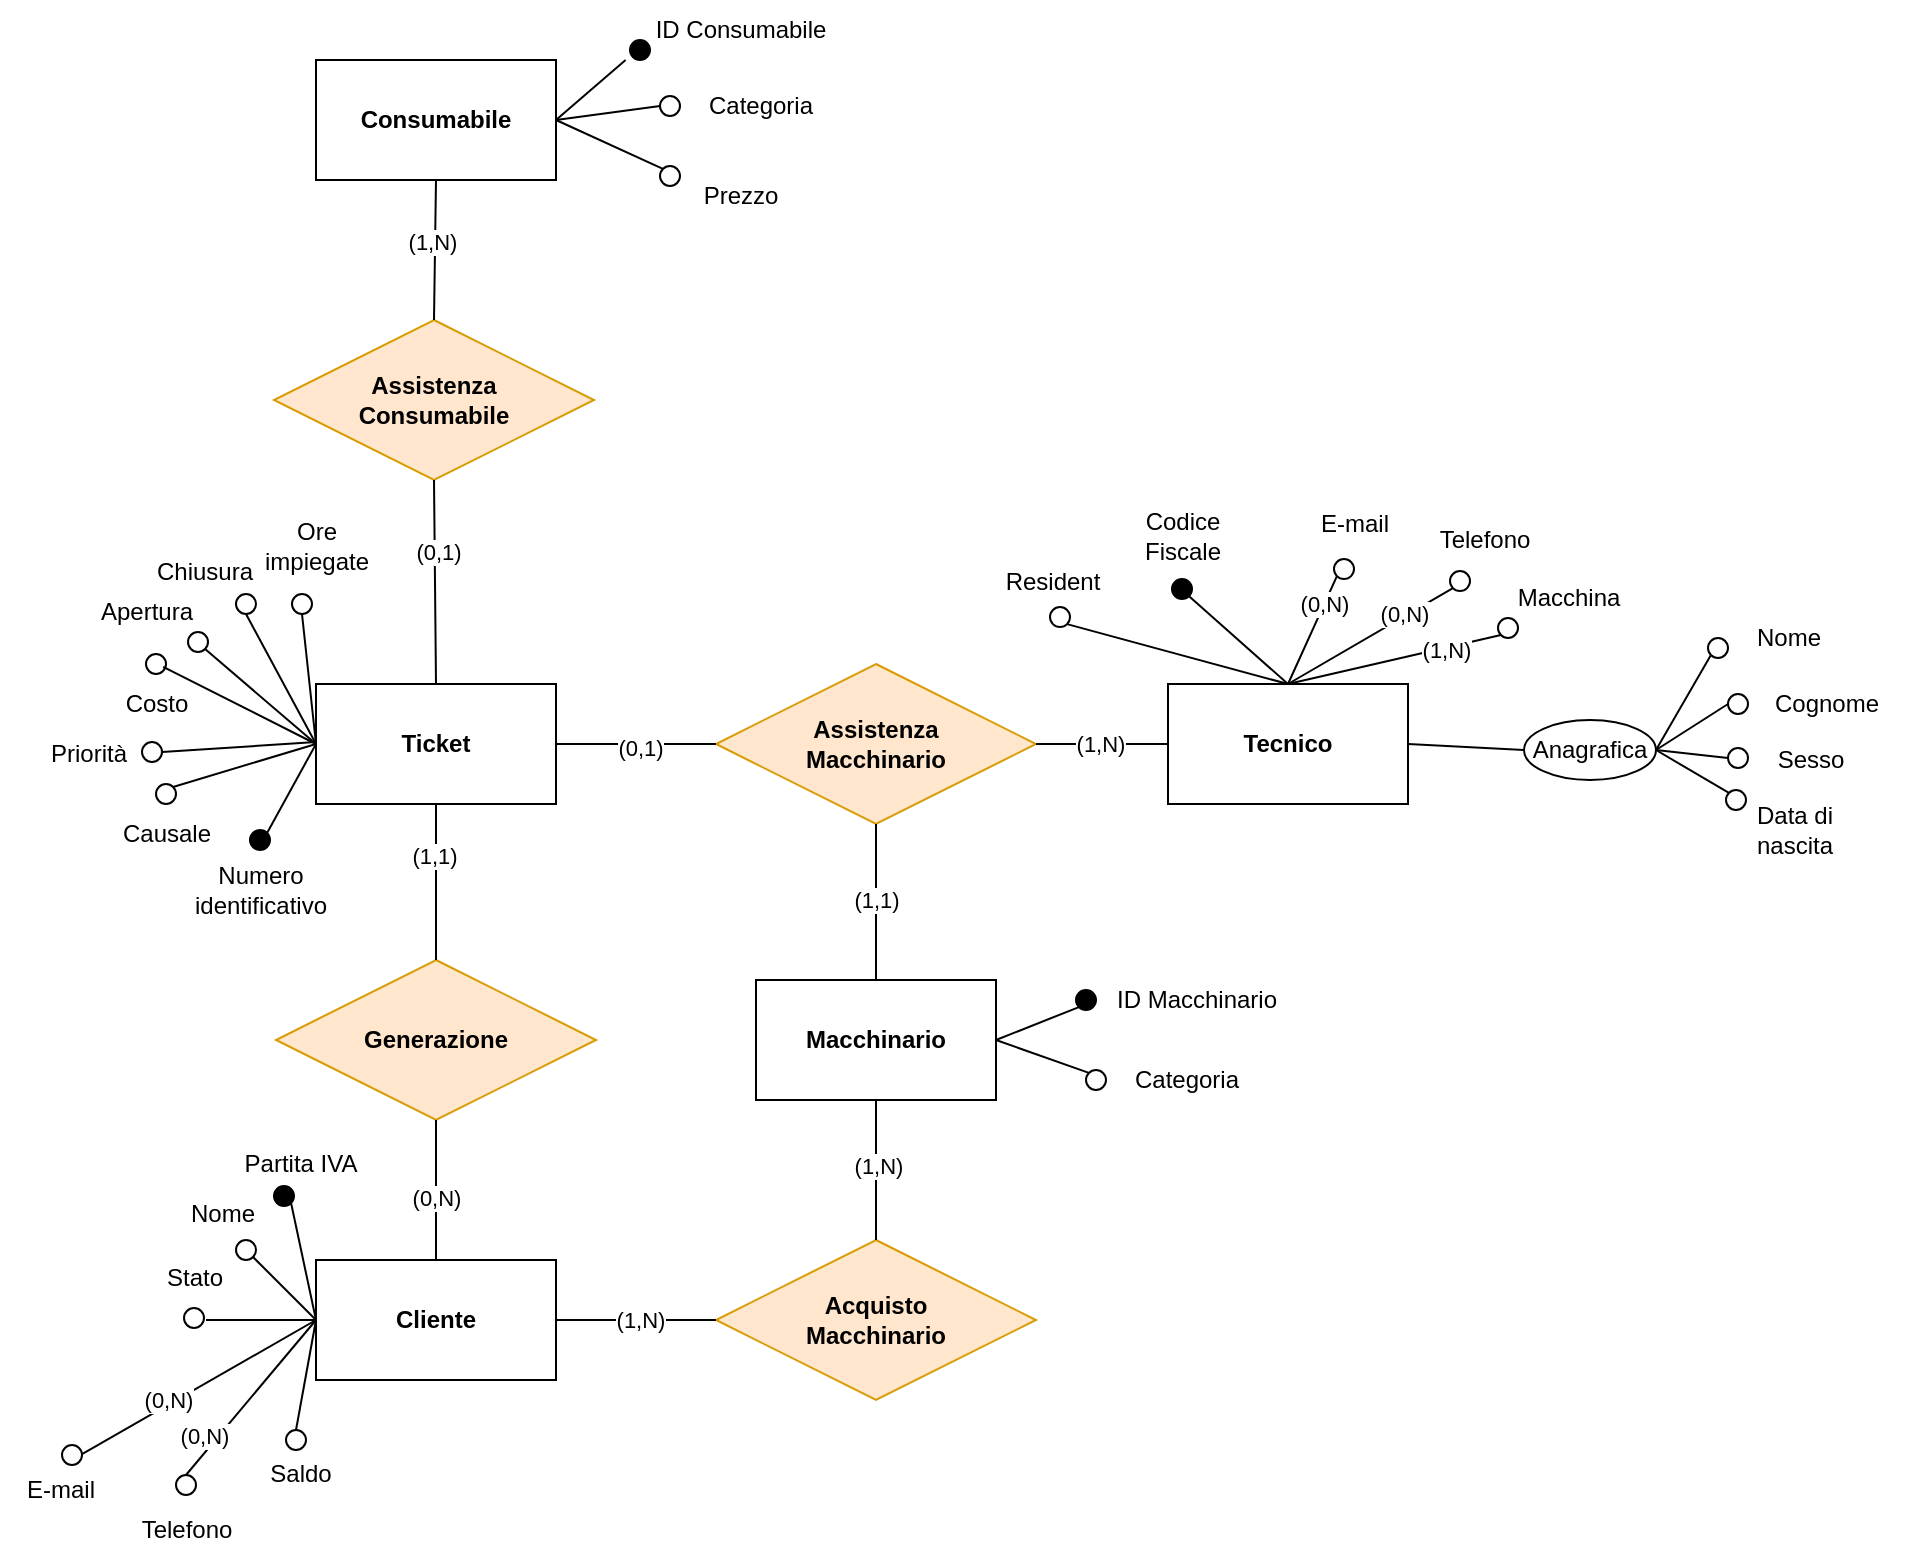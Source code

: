 <mxfile version="20.2.3" type="device"><diagram id="x6qQiDnha6vPQo-yc7hK" name="Pagina-1"><mxGraphModel dx="1038" dy="641" grid="1" gridSize="10" guides="1" tooltips="1" connect="1" arrows="1" fold="1" page="1" pageScale="1" pageWidth="827" pageHeight="1169" math="0" shadow="0"><root><mxCell id="0"/><mxCell id="1" parent="0"/><mxCell id="Xlk7g6zEir8Nkypj5E2V-1" value="&lt;b&gt;Cliente&lt;/b&gt;" style="rounded=0;whiteSpace=wrap;html=1;" parent="1" vertex="1"><mxGeometry x="208" y="960" width="120" height="60" as="geometry"/></mxCell><mxCell id="Xlk7g6zEir8Nkypj5E2V-2" value="&lt;b&gt;Ticket&lt;/b&gt;" style="rounded=0;whiteSpace=wrap;html=1;" parent="1" vertex="1"><mxGeometry x="208" y="672" width="120" height="60" as="geometry"/></mxCell><mxCell id="Xlk7g6zEir8Nkypj5E2V-3" value="&lt;b&gt;Tecnico&lt;/b&gt;" style="rounded=0;whiteSpace=wrap;html=1;" parent="1" vertex="1"><mxGeometry x="634" y="672" width="120" height="60" as="geometry"/></mxCell><mxCell id="Xlk7g6zEir8Nkypj5E2V-4" value="&lt;b&gt;Generazione&lt;/b&gt;" style="rhombus;whiteSpace=wrap;html=1;fillColor=#ffe6cc;strokeColor=#d79b00;" parent="1" vertex="1"><mxGeometry x="188" y="810" width="160" height="80" as="geometry"/></mxCell><mxCell id="Xlk7g6zEir8Nkypj5E2V-5" value="" style="endArrow=none;html=1;rounded=0;exitX=0.5;exitY=0;exitDx=0;exitDy=0;entryX=0.5;entryY=1;entryDx=0;entryDy=0;" parent="1" source="Xlk7g6zEir8Nkypj5E2V-1" target="Xlk7g6zEir8Nkypj5E2V-4" edge="1"><mxGeometry width="50" height="50" relative="1" as="geometry"><mxPoint x="267.5" y="950" as="sourcePoint"/><mxPoint x="267.5" y="900" as="targetPoint"/></mxGeometry></mxCell><mxCell id="Xlk7g6zEir8Nkypj5E2V-6" value="(0,N)" style="edgeLabel;html=1;align=center;verticalAlign=middle;resizable=0;points=[];" parent="Xlk7g6zEir8Nkypj5E2V-5" vertex="1" connectable="0"><mxGeometry x="-0.469" y="2" relative="1" as="geometry"><mxPoint x="2" y="-13" as="offset"/></mxGeometry></mxCell><mxCell id="Xlk7g6zEir8Nkypj5E2V-7" value="&lt;b&gt;Assistenza&lt;br&gt;Consumabile&lt;br&gt;&lt;/b&gt;" style="rhombus;whiteSpace=wrap;html=1;fillColor=#ffe6cc;strokeColor=#d79b00;" parent="1" vertex="1"><mxGeometry x="187" y="490" width="160" height="80" as="geometry"/></mxCell><mxCell id="Xlk7g6zEir8Nkypj5E2V-8" value="" style="endArrow=none;html=1;rounded=0;entryX=0.5;entryY=1;entryDx=0;entryDy=0;exitX=0.5;exitY=0;exitDx=0;exitDy=0;" parent="1" source="Xlk7g6zEir8Nkypj5E2V-4" target="Xlk7g6zEir8Nkypj5E2V-2" edge="1"><mxGeometry width="50" height="50" relative="1" as="geometry"><mxPoint x="478" y="860" as="sourcePoint"/><mxPoint x="528" y="810" as="targetPoint"/></mxGeometry></mxCell><mxCell id="Xlk7g6zEir8Nkypj5E2V-9" value="(1,1)" style="edgeLabel;html=1;align=center;verticalAlign=middle;resizable=0;points=[];" parent="Xlk7g6zEir8Nkypj5E2V-8" vertex="1" connectable="0"><mxGeometry x="0.349" y="1" relative="1" as="geometry"><mxPoint as="offset"/></mxGeometry></mxCell><mxCell id="Xlk7g6zEir8Nkypj5E2V-10" value="&lt;b&gt;Acquisto&lt;br&gt;Macchinario&lt;br&gt;&lt;/b&gt;" style="rhombus;whiteSpace=wrap;html=1;fillColor=#ffe6cc;strokeColor=#d79b00;" parent="1" vertex="1"><mxGeometry x="408" y="950" width="160" height="80" as="geometry"/></mxCell><mxCell id="Xlk7g6zEir8Nkypj5E2V-11" value="" style="endArrow=none;html=1;rounded=0;entryX=1;entryY=0.5;entryDx=0;entryDy=0;exitX=0;exitY=0.5;exitDx=0;exitDy=0;" parent="1" source="Xlk7g6zEir8Nkypj5E2V-10" target="Xlk7g6zEir8Nkypj5E2V-1" edge="1"><mxGeometry width="50" height="50" relative="1" as="geometry"><mxPoint x="488" y="980" as="sourcePoint"/><mxPoint x="538" y="930" as="targetPoint"/></mxGeometry></mxCell><mxCell id="Xlk7g6zEir8Nkypj5E2V-12" value="(1,N)" style="edgeLabel;html=1;align=center;verticalAlign=middle;resizable=0;points=[];" parent="Xlk7g6zEir8Nkypj5E2V-11" vertex="1" connectable="0"><mxGeometry x="-0.425" y="2" relative="1" as="geometry"><mxPoint x="-15" y="-2" as="offset"/></mxGeometry></mxCell><mxCell id="Xlk7g6zEir8Nkypj5E2V-13" value="" style="ellipse;whiteSpace=wrap;html=1;aspect=fixed;" parent="1" vertex="1"><mxGeometry x="593" y="865" width="10" height="10" as="geometry"/></mxCell><mxCell id="Xlk7g6zEir8Nkypj5E2V-14" value="" style="ellipse;whiteSpace=wrap;html=1;aspect=fixed;fillColor=#000000;" parent="1" vertex="1"><mxGeometry x="588" y="825" width="10" height="10" as="geometry"/></mxCell><mxCell id="Xlk7g6zEir8Nkypj5E2V-15" value="ID Macchinario" style="text;html=1;align=center;verticalAlign=middle;resizable=0;points=[];autosize=1;strokeColor=none;fillColor=none;" parent="1" vertex="1"><mxGeometry x="598" y="815" width="100" height="30" as="geometry"/></mxCell><mxCell id="Xlk7g6zEir8Nkypj5E2V-16" value="Categoria" style="text;html=1;align=center;verticalAlign=middle;resizable=0;points=[];autosize=1;strokeColor=none;fillColor=none;" parent="1" vertex="1"><mxGeometry x="603" y="855" width="80" height="30" as="geometry"/></mxCell><mxCell id="Xlk7g6zEir8Nkypj5E2V-17" value="" style="ellipse;whiteSpace=wrap;html=1;aspect=fixed;" parent="1" vertex="1"><mxGeometry x="380" y="378" width="10" height="10" as="geometry"/></mxCell><mxCell id="Xlk7g6zEir8Nkypj5E2V-18" value="Prezzo" style="text;html=1;align=center;verticalAlign=middle;resizable=0;points=[];autosize=1;strokeColor=none;fillColor=none;" parent="1" vertex="1"><mxGeometry x="390" y="413" width="60" height="30" as="geometry"/></mxCell><mxCell id="Xlk7g6zEir8Nkypj5E2V-19" value="&lt;b&gt;Macchinario&lt;/b&gt;" style="rounded=0;whiteSpace=wrap;html=1;" parent="1" vertex="1"><mxGeometry x="428" y="820" width="120" height="60" as="geometry"/></mxCell><mxCell id="Xlk7g6zEir8Nkypj5E2V-20" value="" style="ellipse;whiteSpace=wrap;html=1;aspect=fixed;fillColor=#000000;" parent="1" vertex="1"><mxGeometry x="636" y="619.53" width="10" height="10" as="geometry"/></mxCell><mxCell id="Xlk7g6zEir8Nkypj5E2V-21" value="" style="ellipse;whiteSpace=wrap;html=1;aspect=fixed;" parent="1" vertex="1"><mxGeometry x="904" y="649" width="10" height="10" as="geometry"/></mxCell><mxCell id="Xlk7g6zEir8Nkypj5E2V-22" value="" style="ellipse;whiteSpace=wrap;html=1;aspect=fixed;" parent="1" vertex="1"><mxGeometry x="914" y="677" width="10" height="10" as="geometry"/></mxCell><mxCell id="Xlk7g6zEir8Nkypj5E2V-23" value="Codice&lt;br&gt;Fiscale" style="text;html=1;align=center;verticalAlign=middle;resizable=0;points=[];autosize=1;strokeColor=none;fillColor=none;" parent="1" vertex="1"><mxGeometry x="611" y="577.53" width="60" height="40" as="geometry"/></mxCell><mxCell id="Xlk7g6zEir8Nkypj5E2V-24" value="Nome" style="text;html=1;align=center;verticalAlign=middle;resizable=0;points=[];autosize=1;strokeColor=none;fillColor=none;" parent="1" vertex="1"><mxGeometry x="914" y="634" width="60" height="30" as="geometry"/></mxCell><mxCell id="Xlk7g6zEir8Nkypj5E2V-25" value="Anagrafica" style="ellipse;whiteSpace=wrap;html=1;" parent="1" vertex="1"><mxGeometry x="812" y="690" width="66" height="30" as="geometry"/></mxCell><mxCell id="Xlk7g6zEir8Nkypj5E2V-26" value="Cognome" style="text;html=1;align=center;verticalAlign=middle;resizable=0;points=[];autosize=1;strokeColor=none;fillColor=none;" parent="1" vertex="1"><mxGeometry x="923" y="667" width="80" height="30" as="geometry"/></mxCell><mxCell id="Xlk7g6zEir8Nkypj5E2V-27" value="Sesso" style="text;html=1;align=center;verticalAlign=middle;resizable=0;points=[];autosize=1;strokeColor=none;fillColor=none;" parent="1" vertex="1"><mxGeometry x="925" y="695" width="60" height="30" as="geometry"/></mxCell><mxCell id="Xlk7g6zEir8Nkypj5E2V-28" value="" style="ellipse;whiteSpace=wrap;html=1;aspect=fixed;" parent="1" vertex="1"><mxGeometry x="914" y="704" width="10" height="10" as="geometry"/></mxCell><mxCell id="Xlk7g6zEir8Nkypj5E2V-29" value="" style="ellipse;whiteSpace=wrap;html=1;aspect=fixed;" parent="1" vertex="1"><mxGeometry x="913" y="725" width="10" height="10" as="geometry"/></mxCell><mxCell id="Xlk7g6zEir8Nkypj5E2V-30" value="Data di&lt;br&gt;nascita" style="text;html=1;align=center;verticalAlign=middle;resizable=0;points=[];autosize=1;strokeColor=none;fillColor=none;" parent="1" vertex="1"><mxGeometry x="917" y="725" width="60" height="40" as="geometry"/></mxCell><mxCell id="Xlk7g6zEir8Nkypj5E2V-31" value="" style="ellipse;whiteSpace=wrap;html=1;aspect=fixed;" parent="1" vertex="1"><mxGeometry x="575" y="633.53" width="10" height="10" as="geometry"/></mxCell><mxCell id="Xlk7g6zEir8Nkypj5E2V-32" value="Resident" style="text;html=1;align=center;verticalAlign=middle;resizable=0;points=[];autosize=1;strokeColor=none;fillColor=none;" parent="1" vertex="1"><mxGeometry x="541" y="605.53" width="70" height="30" as="geometry"/></mxCell><mxCell id="Xlk7g6zEir8Nkypj5E2V-33" value="" style="ellipse;whiteSpace=wrap;html=1;aspect=fixed;" parent="1" vertex="1"><mxGeometry x="717" y="609.53" width="10" height="10" as="geometry"/></mxCell><mxCell id="Xlk7g6zEir8Nkypj5E2V-34" value="E-mail" style="text;html=1;align=center;verticalAlign=middle;resizable=0;points=[];autosize=1;strokeColor=none;fillColor=none;" parent="1" vertex="1"><mxGeometry x="697" y="576.53" width="60" height="30" as="geometry"/></mxCell><mxCell id="Xlk7g6zEir8Nkypj5E2V-35" value="Telefono" style="text;html=1;align=center;verticalAlign=middle;resizable=0;points=[];autosize=1;strokeColor=none;fillColor=none;" parent="1" vertex="1"><mxGeometry x="757" y="585.08" width="70" height="30" as="geometry"/></mxCell><mxCell id="Xlk7g6zEir8Nkypj5E2V-36" value="" style="ellipse;whiteSpace=wrap;html=1;aspect=fixed;" parent="1" vertex="1"><mxGeometry x="775" y="615.53" width="10" height="10" as="geometry"/></mxCell><mxCell id="Xlk7g6zEir8Nkypj5E2V-37" value="" style="endArrow=none;html=1;rounded=0;entryX=1;entryY=1;entryDx=0;entryDy=0;exitX=0.5;exitY=0;exitDx=0;exitDy=0;" parent="1" source="Xlk7g6zEir8Nkypj5E2V-3" target="Xlk7g6zEir8Nkypj5E2V-31" edge="1"><mxGeometry width="50" height="50" relative="1" as="geometry"><mxPoint x="754" y="815" as="sourcePoint"/><mxPoint x="804" y="765" as="targetPoint"/></mxGeometry></mxCell><mxCell id="Xlk7g6zEir8Nkypj5E2V-38" value="" style="endArrow=none;html=1;rounded=0;entryX=1;entryY=1;entryDx=0;entryDy=0;exitX=0.5;exitY=0;exitDx=0;exitDy=0;" parent="1" source="Xlk7g6zEir8Nkypj5E2V-3" target="Xlk7g6zEir8Nkypj5E2V-20" edge="1"><mxGeometry width="50" height="50" relative="1" as="geometry"><mxPoint x="754" y="815" as="sourcePoint"/><mxPoint x="804" y="765" as="targetPoint"/></mxGeometry></mxCell><mxCell id="Xlk7g6zEir8Nkypj5E2V-39" value="" style="endArrow=none;html=1;rounded=0;entryX=0;entryY=1;entryDx=0;entryDy=0;exitX=0.5;exitY=0;exitDx=0;exitDy=0;" parent="1" source="Xlk7g6zEir8Nkypj5E2V-3" target="Xlk7g6zEir8Nkypj5E2V-33" edge="1"><mxGeometry width="50" height="50" relative="1" as="geometry"><mxPoint x="712" y="685" as="sourcePoint"/><mxPoint x="681.536" y="654.536" as="targetPoint"/></mxGeometry></mxCell><mxCell id="_DP-oQfTJz-o5Pz4Ypz7-5" value="(0,N)" style="edgeLabel;html=1;align=center;verticalAlign=middle;resizable=0;points=[];" vertex="1" connectable="0" parent="Xlk7g6zEir8Nkypj5E2V-39"><mxGeometry x="0.481" relative="1" as="geometry"><mxPoint as="offset"/></mxGeometry></mxCell><mxCell id="Xlk7g6zEir8Nkypj5E2V-41" value="" style="endArrow=none;html=1;rounded=0;entryX=0;entryY=1;entryDx=0;entryDy=0;exitX=0.5;exitY=0;exitDx=0;exitDy=0;" parent="1" source="Xlk7g6zEir8Nkypj5E2V-3" target="Xlk7g6zEir8Nkypj5E2V-36" edge="1"><mxGeometry width="50" height="50" relative="1" as="geometry"><mxPoint x="712" y="685" as="sourcePoint"/><mxPoint x="755.464" y="644.536" as="targetPoint"/></mxGeometry></mxCell><mxCell id="Xlk7g6zEir8Nkypj5E2V-43" value="" style="endArrow=none;html=1;rounded=0;entryX=0;entryY=0.5;entryDx=0;entryDy=0;exitX=1;exitY=0.5;exitDx=0;exitDy=0;" parent="1" source="Xlk7g6zEir8Nkypj5E2V-3" target="Xlk7g6zEir8Nkypj5E2V-25" edge="1"><mxGeometry width="50" height="50" relative="1" as="geometry"><mxPoint x="712" y="685" as="sourcePoint"/><mxPoint x="813.464" y="650.536" as="targetPoint"/></mxGeometry></mxCell><mxCell id="Xlk7g6zEir8Nkypj5E2V-44" value="" style="endArrow=none;html=1;rounded=0;entryX=0;entryY=1;entryDx=0;entryDy=0;exitX=1;exitY=0.5;exitDx=0;exitDy=0;" parent="1" source="Xlk7g6zEir8Nkypj5E2V-25" target="Xlk7g6zEir8Nkypj5E2V-21" edge="1"><mxGeometry width="50" height="50" relative="1" as="geometry"><mxPoint x="772" y="715" as="sourcePoint"/><mxPoint x="822" y="715" as="targetPoint"/></mxGeometry></mxCell><mxCell id="Xlk7g6zEir8Nkypj5E2V-45" value="" style="endArrow=none;html=1;rounded=0;entryX=0;entryY=0.5;entryDx=0;entryDy=0;exitX=1;exitY=0.5;exitDx=0;exitDy=0;" parent="1" source="Xlk7g6zEir8Nkypj5E2V-25" target="Xlk7g6zEir8Nkypj5E2V-22" edge="1"><mxGeometry width="50" height="50" relative="1" as="geometry"><mxPoint x="888" y="715" as="sourcePoint"/><mxPoint x="915.464" y="667.536" as="targetPoint"/></mxGeometry></mxCell><mxCell id="Xlk7g6zEir8Nkypj5E2V-46" value="" style="endArrow=none;html=1;rounded=0;entryX=0;entryY=0.5;entryDx=0;entryDy=0;exitX=1;exitY=0.5;exitDx=0;exitDy=0;" parent="1" source="Xlk7g6zEir8Nkypj5E2V-25" target="Xlk7g6zEir8Nkypj5E2V-28" edge="1"><mxGeometry width="50" height="50" relative="1" as="geometry"><mxPoint x="888" y="715" as="sourcePoint"/><mxPoint x="924" y="692" as="targetPoint"/></mxGeometry></mxCell><mxCell id="Xlk7g6zEir8Nkypj5E2V-47" value="" style="endArrow=none;html=1;rounded=0;entryX=0;entryY=0;entryDx=0;entryDy=0;exitX=1;exitY=0.5;exitDx=0;exitDy=0;" parent="1" source="Xlk7g6zEir8Nkypj5E2V-25" target="Xlk7g6zEir8Nkypj5E2V-29" edge="1"><mxGeometry width="50" height="50" relative="1" as="geometry"><mxPoint x="888" y="715" as="sourcePoint"/><mxPoint x="924" y="719" as="targetPoint"/></mxGeometry></mxCell><mxCell id="Xlk7g6zEir8Nkypj5E2V-48" value="" style="ellipse;whiteSpace=wrap;html=1;aspect=fixed;" parent="1" vertex="1"><mxGeometry x="168" y="950" width="10" height="10" as="geometry"/></mxCell><mxCell id="Xlk7g6zEir8Nkypj5E2V-49" value="Nome" style="text;html=1;align=center;verticalAlign=middle;resizable=0;points=[];autosize=1;strokeColor=none;fillColor=none;" parent="1" vertex="1"><mxGeometry x="131" y="922" width="60" height="30" as="geometry"/></mxCell><mxCell id="Xlk7g6zEir8Nkypj5E2V-50" value="" style="ellipse;whiteSpace=wrap;html=1;aspect=fixed;fillColor=#000000;" parent="1" vertex="1"><mxGeometry x="187" y="923" width="10" height="10" as="geometry"/></mxCell><mxCell id="Xlk7g6zEir8Nkypj5E2V-51" value="" style="ellipse;whiteSpace=wrap;html=1;aspect=fixed;" parent="1" vertex="1"><mxGeometry x="142" y="984" width="10" height="10" as="geometry"/></mxCell><mxCell id="Xlk7g6zEir8Nkypj5E2V-52" value="" style="ellipse;whiteSpace=wrap;html=1;aspect=fixed;" parent="1" vertex="1"><mxGeometry x="138" y="1067.5" width="10" height="10" as="geometry"/></mxCell><mxCell id="Xlk7g6zEir8Nkypj5E2V-53" value="" style="ellipse;whiteSpace=wrap;html=1;aspect=fixed;" parent="1" vertex="1"><mxGeometry x="193" y="1045" width="10" height="10" as="geometry"/></mxCell><mxCell id="Xlk7g6zEir8Nkypj5E2V-55" value="Stato" style="text;html=1;align=center;verticalAlign=middle;resizable=0;points=[];autosize=1;strokeColor=none;fillColor=none;" parent="1" vertex="1"><mxGeometry x="122" y="954" width="50" height="30" as="geometry"/></mxCell><mxCell id="Xlk7g6zEir8Nkypj5E2V-57" value="" style="ellipse;whiteSpace=wrap;html=1;aspect=fixed;" parent="1" vertex="1"><mxGeometry x="81" y="1052.5" width="10" height="10" as="geometry"/></mxCell><mxCell id="Xlk7g6zEir8Nkypj5E2V-58" value="Telefono" style="text;html=1;align=center;verticalAlign=middle;resizable=0;points=[];autosize=1;strokeColor=none;fillColor=none;" parent="1" vertex="1"><mxGeometry x="108" y="1080" width="70" height="30" as="geometry"/></mxCell><mxCell id="Xlk7g6zEir8Nkypj5E2V-59" value="E-mail" style="text;html=1;align=center;verticalAlign=middle;resizable=0;points=[];autosize=1;strokeColor=none;fillColor=none;" parent="1" vertex="1"><mxGeometry x="50" y="1060" width="60" height="30" as="geometry"/></mxCell><mxCell id="Xlk7g6zEir8Nkypj5E2V-60" value="Saldo" style="text;html=1;align=center;verticalAlign=middle;resizable=0;points=[];autosize=1;strokeColor=none;fillColor=none;" parent="1" vertex="1"><mxGeometry x="175" y="1052" width="50" height="30" as="geometry"/></mxCell><mxCell id="Xlk7g6zEir8Nkypj5E2V-61" value="Partita IVA" style="text;html=1;align=center;verticalAlign=middle;resizable=0;points=[];autosize=1;strokeColor=none;fillColor=none;" parent="1" vertex="1"><mxGeometry x="160" y="897" width="80" height="30" as="geometry"/></mxCell><mxCell id="Xlk7g6zEir8Nkypj5E2V-62" value="" style="endArrow=none;html=1;rounded=0;entryX=0;entryY=0.5;entryDx=0;entryDy=0;exitX=1;exitY=0.5;exitDx=0;exitDy=0;" parent="1" target="Xlk7g6zEir8Nkypj5E2V-1" edge="1"><mxGeometry width="50" height="50" relative="1" as="geometry"><mxPoint x="153" y="990" as="sourcePoint"/><mxPoint x="420" y="1082" as="targetPoint"/></mxGeometry></mxCell><mxCell id="Xlk7g6zEir8Nkypj5E2V-63" value="" style="endArrow=none;html=1;rounded=0;entryX=0;entryY=0.5;entryDx=0;entryDy=0;exitX=1;exitY=1;exitDx=0;exitDy=0;" parent="1" source="Xlk7g6zEir8Nkypj5E2V-48" target="Xlk7g6zEir8Nkypj5E2V-1" edge="1"><mxGeometry width="50" height="50" relative="1" as="geometry"><mxPoint x="163" y="1000" as="sourcePoint"/><mxPoint x="218" y="1000" as="targetPoint"/></mxGeometry></mxCell><mxCell id="Xlk7g6zEir8Nkypj5E2V-64" value="" style="endArrow=none;html=1;rounded=0;entryX=0;entryY=0.5;entryDx=0;entryDy=0;exitX=1;exitY=1;exitDx=0;exitDy=0;" parent="1" source="Xlk7g6zEir8Nkypj5E2V-50" target="Xlk7g6zEir8Nkypj5E2V-1" edge="1"><mxGeometry width="50" height="50" relative="1" as="geometry"><mxPoint x="186.536" y="968.536" as="sourcePoint"/><mxPoint x="218" y="1000" as="targetPoint"/></mxGeometry></mxCell><mxCell id="Xlk7g6zEir8Nkypj5E2V-65" value="" style="endArrow=none;html=1;rounded=0;entryX=0.5;entryY=0;entryDx=0;entryDy=0;exitX=0;exitY=0.5;exitDx=0;exitDy=0;" parent="1" source="Xlk7g6zEir8Nkypj5E2V-1" target="Xlk7g6zEir8Nkypj5E2V-52" edge="1"><mxGeometry width="50" height="50" relative="1" as="geometry"><mxPoint x="215.536" y="948.536" as="sourcePoint"/><mxPoint x="218" y="1000" as="targetPoint"/></mxGeometry></mxCell><mxCell id="Xlk7g6zEir8Nkypj5E2V-67" value="" style="endArrow=none;html=1;rounded=0;entryX=0.5;entryY=0;entryDx=0;entryDy=0;exitX=0;exitY=0.5;exitDx=0;exitDy=0;" parent="1" source="Xlk7g6zEir8Nkypj5E2V-1" target="Xlk7g6zEir8Nkypj5E2V-53" edge="1"><mxGeometry width="50" height="50" relative="1" as="geometry"><mxPoint x="218" y="1000" as="sourcePoint"/><mxPoint x="153" y="1077.5" as="targetPoint"/></mxGeometry></mxCell><mxCell id="Xlk7g6zEir8Nkypj5E2V-68" value="" style="endArrow=none;html=1;rounded=0;entryX=0;entryY=0.5;entryDx=0;entryDy=0;exitX=0.68;exitY=-0.093;exitDx=0;exitDy=0;exitPerimeter=0;" parent="1" source="Xlk7g6zEir8Nkypj5E2V-59" target="Xlk7g6zEir8Nkypj5E2V-1" edge="1"><mxGeometry width="50" height="50" relative="1" as="geometry"><mxPoint x="90" y="1052" as="sourcePoint"/><mxPoint x="226" y="1055" as="targetPoint"/></mxGeometry></mxCell><mxCell id="_DP-oQfTJz-o5Pz4Ypz7-3" value="(0,N)" style="edgeLabel;html=1;align=center;verticalAlign=middle;resizable=0;points=[];" vertex="1" connectable="0" parent="Xlk7g6zEir8Nkypj5E2V-68"><mxGeometry x="-0.245" y="2" relative="1" as="geometry"><mxPoint as="offset"/></mxGeometry></mxCell><mxCell id="Xlk7g6zEir8Nkypj5E2V-72" value="" style="ellipse;whiteSpace=wrap;html=1;aspect=fixed;fillColor=#000000;" parent="1" vertex="1"><mxGeometry x="175" y="745" width="10" height="10" as="geometry"/></mxCell><mxCell id="Xlk7g6zEir8Nkypj5E2V-73" value="Numero&lt;br&gt;identificativo" style="text;html=1;align=center;verticalAlign=middle;resizable=0;points=[];autosize=1;strokeColor=none;fillColor=none;" parent="1" vertex="1"><mxGeometry x="135" y="755" width="90" height="40" as="geometry"/></mxCell><mxCell id="Xlk7g6zEir8Nkypj5E2V-74" value="" style="ellipse;whiteSpace=wrap;html=1;aspect=fixed;" parent="1" vertex="1"><mxGeometry x="128" y="722" width="10" height="10" as="geometry"/></mxCell><mxCell id="Xlk7g6zEir8Nkypj5E2V-75" value="Causale" style="text;html=1;align=center;verticalAlign=middle;resizable=0;points=[];autosize=1;strokeColor=none;fillColor=none;" parent="1" vertex="1"><mxGeometry x="98" y="732" width="70" height="30" as="geometry"/></mxCell><mxCell id="Xlk7g6zEir8Nkypj5E2V-76" value="" style="ellipse;whiteSpace=wrap;html=1;aspect=fixed;" parent="1" vertex="1"><mxGeometry x="144" y="646" width="10" height="10" as="geometry"/></mxCell><mxCell id="Xlk7g6zEir8Nkypj5E2V-77" value="Apertura" style="text;html=1;align=center;verticalAlign=middle;resizable=0;points=[];autosize=1;strokeColor=none;fillColor=none;" parent="1" vertex="1"><mxGeometry x="91" y="623" width="64" height="26" as="geometry"/></mxCell><mxCell id="Xlk7g6zEir8Nkypj5E2V-78" value="Chiusura" style="text;html=1;align=center;verticalAlign=middle;resizable=0;points=[];autosize=1;strokeColor=none;fillColor=none;" parent="1" vertex="1"><mxGeometry x="119" y="602.55" width="66" height="26" as="geometry"/></mxCell><mxCell id="Xlk7g6zEir8Nkypj5E2V-79" value="Ore&lt;br&gt;impiegate" style="text;html=1;align=center;verticalAlign=middle;resizable=0;points=[];autosize=1;strokeColor=none;fillColor=none;" parent="1" vertex="1"><mxGeometry x="168" y="583" width="80" height="40" as="geometry"/></mxCell><mxCell id="Xlk7g6zEir8Nkypj5E2V-80" value="" style="ellipse;whiteSpace=wrap;html=1;aspect=fixed;" parent="1" vertex="1"><mxGeometry x="123" y="657" width="10" height="10" as="geometry"/></mxCell><mxCell id="Xlk7g6zEir8Nkypj5E2V-81" value="Costo" style="text;html=1;align=center;verticalAlign=middle;resizable=0;points=[];autosize=1;strokeColor=none;fillColor=none;" parent="1" vertex="1"><mxGeometry x="103" y="667" width="50" height="30" as="geometry"/></mxCell><mxCell id="Xlk7g6zEir8Nkypj5E2V-82" value="" style="ellipse;whiteSpace=wrap;html=1;aspect=fixed;" parent="1" vertex="1"><mxGeometry x="168" y="627" width="10" height="10" as="geometry"/></mxCell><mxCell id="Xlk7g6zEir8Nkypj5E2V-83" value="" style="ellipse;whiteSpace=wrap;html=1;aspect=fixed;" parent="1" vertex="1"><mxGeometry x="196" y="627" width="10" height="10" as="geometry"/></mxCell><mxCell id="Xlk7g6zEir8Nkypj5E2V-84" value="" style="endArrow=none;html=1;rounded=0;exitX=1;exitY=0;exitDx=0;exitDy=0;entryX=0;entryY=0.5;entryDx=0;entryDy=0;" parent="1" source="Xlk7g6zEir8Nkypj5E2V-72" target="Xlk7g6zEir8Nkypj5E2V-2" edge="1"><mxGeometry width="50" height="50" relative="1" as="geometry"><mxPoint x="370" y="802" as="sourcePoint"/><mxPoint x="420" y="752" as="targetPoint"/></mxGeometry></mxCell><mxCell id="Xlk7g6zEir8Nkypj5E2V-85" value="" style="endArrow=none;html=1;rounded=0;exitX=1;exitY=0;exitDx=0;exitDy=0;entryX=0;entryY=0.5;entryDx=0;entryDy=0;" parent="1" source="Xlk7g6zEir8Nkypj5E2V-74" target="Xlk7g6zEir8Nkypj5E2V-2" edge="1"><mxGeometry width="50" height="50" relative="1" as="geometry"><mxPoint x="193.536" y="756.464" as="sourcePoint"/><mxPoint x="218" y="712" as="targetPoint"/></mxGeometry></mxCell><mxCell id="Xlk7g6zEir8Nkypj5E2V-86" value="" style="endArrow=none;html=1;rounded=0;exitX=0;exitY=0.5;exitDx=0;exitDy=0;entryX=0.572;entryY=-0.12;entryDx=0;entryDy=0;entryPerimeter=0;" parent="1" source="Xlk7g6zEir8Nkypj5E2V-2" target="Xlk7g6zEir8Nkypj5E2V-81" edge="1"><mxGeometry width="50" height="50" relative="1" as="geometry"><mxPoint x="146.536" y="733.464" as="sourcePoint"/><mxPoint x="218" y="712" as="targetPoint"/></mxGeometry></mxCell><mxCell id="Xlk7g6zEir8Nkypj5E2V-87" value="" style="endArrow=none;html=1;rounded=0;exitX=0;exitY=0.5;exitDx=0;exitDy=0;entryX=1;entryY=1;entryDx=0;entryDy=0;" parent="1" source="Xlk7g6zEir8Nkypj5E2V-2" target="Xlk7g6zEir8Nkypj5E2V-76" edge="1"><mxGeometry width="50" height="50" relative="1" as="geometry"><mxPoint x="218" y="712" as="sourcePoint"/><mxPoint x="141.6" y="690.4" as="targetPoint"/></mxGeometry></mxCell><mxCell id="Xlk7g6zEir8Nkypj5E2V-88" value="" style="endArrow=none;html=1;rounded=0;entryX=0.5;entryY=1;entryDx=0;entryDy=0;exitX=0;exitY=0.5;exitDx=0;exitDy=0;" parent="1" source="Xlk7g6zEir8Nkypj5E2V-2" target="Xlk7g6zEir8Nkypj5E2V-82" edge="1"><mxGeometry width="50" height="50" relative="1" as="geometry"><mxPoint x="260" y="662" as="sourcePoint"/><mxPoint x="162.536" y="664.536" as="targetPoint"/></mxGeometry></mxCell><mxCell id="Xlk7g6zEir8Nkypj5E2V-89" value="" style="endArrow=none;html=1;rounded=0;entryX=0.5;entryY=1;entryDx=0;entryDy=0;exitX=0;exitY=0.5;exitDx=0;exitDy=0;" parent="1" source="Xlk7g6zEir8Nkypj5E2V-2" target="Xlk7g6zEir8Nkypj5E2V-83" edge="1"><mxGeometry width="50" height="50" relative="1" as="geometry"><mxPoint x="218" y="712" as="sourcePoint"/><mxPoint x="183" y="647" as="targetPoint"/></mxGeometry></mxCell><mxCell id="Xlk7g6zEir8Nkypj5E2V-92" value="&lt;b&gt;Assistenza&lt;br&gt;Macchinario&lt;br&gt;&lt;/b&gt;" style="rhombus;whiteSpace=wrap;html=1;fillColor=#ffe6cc;strokeColor=#d79b00;" parent="1" vertex="1"><mxGeometry x="408" y="662" width="160" height="80" as="geometry"/></mxCell><mxCell id="Xlk7g6zEir8Nkypj5E2V-93" value="&lt;b&gt;Consumabile&lt;/b&gt;" style="rounded=0;whiteSpace=wrap;html=1;" parent="1" vertex="1"><mxGeometry x="208" y="360" width="120" height="60" as="geometry"/></mxCell><mxCell id="Xlk7g6zEir8Nkypj5E2V-94" value="" style="endArrow=none;html=1;rounded=0;exitX=0.5;exitY=0;exitDx=0;exitDy=0;entryX=0.5;entryY=1;entryDx=0;entryDy=0;" parent="1" source="Xlk7g6zEir8Nkypj5E2V-10" target="Xlk7g6zEir8Nkypj5E2V-19" edge="1"><mxGeometry width="50" height="50" relative="1" as="geometry"><mxPoint x="560" y="830" as="sourcePoint"/><mxPoint x="610" y="780" as="targetPoint"/></mxGeometry></mxCell><mxCell id="Xlk7g6zEir8Nkypj5E2V-95" value="(1,N)" style="edgeLabel;html=1;align=center;verticalAlign=middle;resizable=0;points=[];" parent="Xlk7g6zEir8Nkypj5E2V-94" vertex="1" connectable="0"><mxGeometry x="0.383" y="-1" relative="1" as="geometry"><mxPoint y="11" as="offset"/></mxGeometry></mxCell><mxCell id="Xlk7g6zEir8Nkypj5E2V-96" value="" style="endArrow=none;html=1;rounded=0;exitX=1;exitY=0.5;exitDx=0;exitDy=0;entryX=0;entryY=0.5;entryDx=0;entryDy=0;" parent="1" source="Xlk7g6zEir8Nkypj5E2V-2" target="Xlk7g6zEir8Nkypj5E2V-92" edge="1"><mxGeometry width="50" height="50" relative="1" as="geometry"><mxPoint x="460" y="820" as="sourcePoint"/><mxPoint x="510" y="770" as="targetPoint"/></mxGeometry></mxCell><mxCell id="Xlk7g6zEir8Nkypj5E2V-97" value="(0,1)" style="edgeLabel;html=1;align=center;verticalAlign=middle;resizable=0;points=[];" parent="Xlk7g6zEir8Nkypj5E2V-96" vertex="1" connectable="0"><mxGeometry x="0.349" y="-2" relative="1" as="geometry"><mxPoint x="-12" as="offset"/></mxGeometry></mxCell><mxCell id="Xlk7g6zEir8Nkypj5E2V-98" value="" style="endArrow=none;html=1;rounded=0;entryX=0.5;entryY=1;entryDx=0;entryDy=0;exitX=0.5;exitY=0;exitDx=0;exitDy=0;" parent="1" source="Xlk7g6zEir8Nkypj5E2V-2" target="Xlk7g6zEir8Nkypj5E2V-7" edge="1"><mxGeometry width="50" height="50" relative="1" as="geometry"><mxPoint x="460" y="820" as="sourcePoint"/><mxPoint x="510" y="770" as="targetPoint"/></mxGeometry></mxCell><mxCell id="Xlk7g6zEir8Nkypj5E2V-99" value="(0,1)" style="edgeLabel;html=1;align=center;verticalAlign=middle;resizable=0;points=[];" parent="Xlk7g6zEir8Nkypj5E2V-98" vertex="1" connectable="0"><mxGeometry x="0.294" y="-1" relative="1" as="geometry"><mxPoint as="offset"/></mxGeometry></mxCell><mxCell id="Xlk7g6zEir8Nkypj5E2V-100" value="" style="endArrow=none;html=1;rounded=0;entryX=0;entryY=0.5;entryDx=0;entryDy=0;exitX=1;exitY=0.5;exitDx=0;exitDy=0;" parent="1" source="Xlk7g6zEir8Nkypj5E2V-92" target="Xlk7g6zEir8Nkypj5E2V-3" edge="1"><mxGeometry width="50" height="50" relative="1" as="geometry"><mxPoint x="460" y="820" as="sourcePoint"/><mxPoint x="510" y="770" as="targetPoint"/></mxGeometry></mxCell><mxCell id="Xlk7g6zEir8Nkypj5E2V-101" value="(1,N)" style="edgeLabel;html=1;align=center;verticalAlign=middle;resizable=0;points=[];" parent="Xlk7g6zEir8Nkypj5E2V-100" vertex="1" connectable="0"><mxGeometry x="-0.424" y="-1" relative="1" as="geometry"><mxPoint x="13" y="-1" as="offset"/></mxGeometry></mxCell><mxCell id="Xlk7g6zEir8Nkypj5E2V-102" value="" style="endArrow=none;html=1;rounded=0;entryX=0.5;entryY=1;entryDx=0;entryDy=0;exitX=0.5;exitY=0;exitDx=0;exitDy=0;" parent="1" source="Xlk7g6zEir8Nkypj5E2V-7" target="Xlk7g6zEir8Nkypj5E2V-93" edge="1"><mxGeometry width="50" height="50" relative="1" as="geometry"><mxPoint x="248" y="490" as="sourcePoint"/><mxPoint x="298" y="440" as="targetPoint"/></mxGeometry></mxCell><mxCell id="Xlk7g6zEir8Nkypj5E2V-103" value="(1,N)" style="edgeLabel;html=1;align=center;verticalAlign=middle;resizable=0;points=[];" parent="Xlk7g6zEir8Nkypj5E2V-102" vertex="1" connectable="0"><mxGeometry x="0.342" y="2" relative="1" as="geometry"><mxPoint y="8" as="offset"/></mxGeometry></mxCell><mxCell id="Xlk7g6zEir8Nkypj5E2V-104" value="ID Consumabile" style="text;html=1;align=center;verticalAlign=middle;resizable=0;points=[];autosize=1;strokeColor=none;fillColor=none;" parent="1" vertex="1"><mxGeometry x="365" y="330" width="110" height="30" as="geometry"/></mxCell><mxCell id="Xlk7g6zEir8Nkypj5E2V-105" value="Categoria" style="text;html=1;align=center;verticalAlign=middle;resizable=0;points=[];autosize=1;strokeColor=none;fillColor=none;" parent="1" vertex="1"><mxGeometry x="390" y="368" width="80" height="30" as="geometry"/></mxCell><mxCell id="Xlk7g6zEir8Nkypj5E2V-106" value="" style="ellipse;whiteSpace=wrap;html=1;aspect=fixed;" parent="1" vertex="1"><mxGeometry x="380" y="413" width="10" height="10" as="geometry"/></mxCell><mxCell id="Xlk7g6zEir8Nkypj5E2V-108" value="" style="ellipse;whiteSpace=wrap;html=1;aspect=fixed;fillColor=#000000;" parent="1" vertex="1"><mxGeometry x="365" y="350" width="10" height="10" as="geometry"/></mxCell><mxCell id="Xlk7g6zEir8Nkypj5E2V-109" value="" style="endArrow=none;html=1;rounded=0;exitX=1;exitY=0.5;exitDx=0;exitDy=0;entryX=-0.02;entryY=1;entryDx=0;entryDy=0;entryPerimeter=0;" parent="1" source="Xlk7g6zEir8Nkypj5E2V-93" target="Xlk7g6zEir8Nkypj5E2V-104" edge="1"><mxGeometry width="50" height="50" relative="1" as="geometry"><mxPoint x="460" y="550" as="sourcePoint"/><mxPoint x="510" y="500" as="targetPoint"/></mxGeometry></mxCell><mxCell id="Xlk7g6zEir8Nkypj5E2V-110" value="" style="endArrow=none;html=1;rounded=0;exitX=1;exitY=0.5;exitDx=0;exitDy=0;entryX=0;entryY=0.5;entryDx=0;entryDy=0;" parent="1" source="Xlk7g6zEir8Nkypj5E2V-93" target="Xlk7g6zEir8Nkypj5E2V-17" edge="1"><mxGeometry width="50" height="50" relative="1" as="geometry"><mxPoint x="338" y="400" as="sourcePoint"/><mxPoint x="372.8" y="370" as="targetPoint"/></mxGeometry></mxCell><mxCell id="Xlk7g6zEir8Nkypj5E2V-111" value="" style="endArrow=none;html=1;rounded=0;exitX=1;exitY=0.5;exitDx=0;exitDy=0;entryX=0;entryY=0;entryDx=0;entryDy=0;" parent="1" source="Xlk7g6zEir8Nkypj5E2V-93" target="Xlk7g6zEir8Nkypj5E2V-106" edge="1"><mxGeometry width="50" height="50" relative="1" as="geometry"><mxPoint x="338" y="400" as="sourcePoint"/><mxPoint x="390" y="393" as="targetPoint"/></mxGeometry></mxCell><mxCell id="Xlk7g6zEir8Nkypj5E2V-112" value="" style="endArrow=none;html=1;rounded=0;entryX=0;entryY=1;entryDx=0;entryDy=0;exitX=1;exitY=0.5;exitDx=0;exitDy=0;" parent="1" source="Xlk7g6zEir8Nkypj5E2V-19" target="Xlk7g6zEir8Nkypj5E2V-14" edge="1"><mxGeometry width="50" height="50" relative="1" as="geometry"><mxPoint x="460" y="970" as="sourcePoint"/><mxPoint x="510" y="920" as="targetPoint"/></mxGeometry></mxCell><mxCell id="Xlk7g6zEir8Nkypj5E2V-113" value="" style="endArrow=none;html=1;rounded=0;entryX=0;entryY=0;entryDx=0;entryDy=0;exitX=1;exitY=0.5;exitDx=0;exitDy=0;" parent="1" source="Xlk7g6zEir8Nkypj5E2V-19" target="Xlk7g6zEir8Nkypj5E2V-13" edge="1"><mxGeometry width="50" height="50" relative="1" as="geometry"><mxPoint x="558" y="860" as="sourcePoint"/><mxPoint x="599.464" y="843.536" as="targetPoint"/></mxGeometry></mxCell><mxCell id="Xlk7g6zEir8Nkypj5E2V-114" value="" style="endArrow=none;html=1;rounded=0;exitX=0.5;exitY=0;exitDx=0;exitDy=0;entryX=0.5;entryY=1;entryDx=0;entryDy=0;" parent="1" source="Xlk7g6zEir8Nkypj5E2V-19" target="Xlk7g6zEir8Nkypj5E2V-92" edge="1"><mxGeometry width="50" height="50" relative="1" as="geometry"><mxPoint x="430" y="750" as="sourcePoint"/><mxPoint x="480" y="700" as="targetPoint"/></mxGeometry></mxCell><mxCell id="Xlk7g6zEir8Nkypj5E2V-115" value="(1,1)" style="edgeLabel;html=1;align=center;verticalAlign=middle;resizable=0;points=[];" parent="Xlk7g6zEir8Nkypj5E2V-114" vertex="1" connectable="0"><mxGeometry x="-0.441" y="2" relative="1" as="geometry"><mxPoint x="2" y="-18" as="offset"/></mxGeometry></mxCell><mxCell id="pBMQ44HZ252iWUfZoZbI-2" value="" style="ellipse;whiteSpace=wrap;html=1;aspect=fixed;" parent="1" vertex="1"><mxGeometry x="121" y="701" width="10" height="10" as="geometry"/></mxCell><mxCell id="pBMQ44HZ252iWUfZoZbI-3" value="Priorità" style="text;html=1;align=center;verticalAlign=middle;resizable=0;points=[];autosize=1;strokeColor=none;fillColor=none;" parent="1" vertex="1"><mxGeometry x="64" y="692" width="60" height="30" as="geometry"/></mxCell><mxCell id="pBMQ44HZ252iWUfZoZbI-4" value="" style="endArrow=none;html=1;rounded=0;entryX=1;entryY=0.5;entryDx=0;entryDy=0;" parent="1" target="pBMQ44HZ252iWUfZoZbI-2" edge="1"><mxGeometry width="50" height="50" relative="1" as="geometry"><mxPoint x="208" y="701" as="sourcePoint"/><mxPoint x="141.6" y="679.4" as="targetPoint"/></mxGeometry></mxCell><mxCell id="DxL00U5u2l1EQC7BVKft-2" value="Macchina" style="text;html=1;align=center;verticalAlign=middle;resizable=0;points=[];autosize=1;strokeColor=none;fillColor=none;" parent="1" vertex="1"><mxGeometry x="799" y="613.53" width="70" height="30" as="geometry"/></mxCell><mxCell id="DxL00U5u2l1EQC7BVKft-3" value="" style="ellipse;whiteSpace=wrap;html=1;aspect=fixed;" parent="1" vertex="1"><mxGeometry x="799" y="639" width="10" height="10" as="geometry"/></mxCell><mxCell id="DxL00U5u2l1EQC7BVKft-5" value="" style="endArrow=none;html=1;rounded=0;entryX=0;entryY=1;entryDx=0;entryDy=0;exitX=0.5;exitY=0;exitDx=0;exitDy=0;" parent="1" source="Xlk7g6zEir8Nkypj5E2V-3" target="DxL00U5u2l1EQC7BVKft-3" edge="1"><mxGeometry width="50" height="50" relative="1" as="geometry"><mxPoint x="704" y="682" as="sourcePoint"/><mxPoint x="786.464" y="634.066" as="targetPoint"/></mxGeometry></mxCell><mxCell id="DxL00U5u2l1EQC7BVKft-6" value="(1,N)" style="edgeLabel;html=1;align=center;verticalAlign=middle;resizable=0;points=[];" parent="DxL00U5u2l1EQC7BVKft-5" vertex="1" connectable="0"><mxGeometry x="0.484" relative="1" as="geometry"><mxPoint y="1" as="offset"/></mxGeometry></mxCell><mxCell id="_DP-oQfTJz-o5Pz4Ypz7-4" value="(0,N)" style="edgeLabel;html=1;align=center;verticalAlign=middle;resizable=0;points=[];" vertex="1" connectable="0" parent="1"><mxGeometry x="144.047" y="1040.104" as="geometry"><mxPoint x="8" y="8" as="offset"/></mxGeometry></mxCell><mxCell id="_DP-oQfTJz-o5Pz4Ypz7-6" value="(0,N)" style="edgeLabel;html=1;align=center;verticalAlign=middle;resizable=0;points=[];" vertex="1" connectable="0" parent="1"><mxGeometry x="721.996" y="649.0" as="geometry"><mxPoint x="30" y="-12" as="offset"/></mxGeometry></mxCell></root></mxGraphModel></diagram></mxfile>